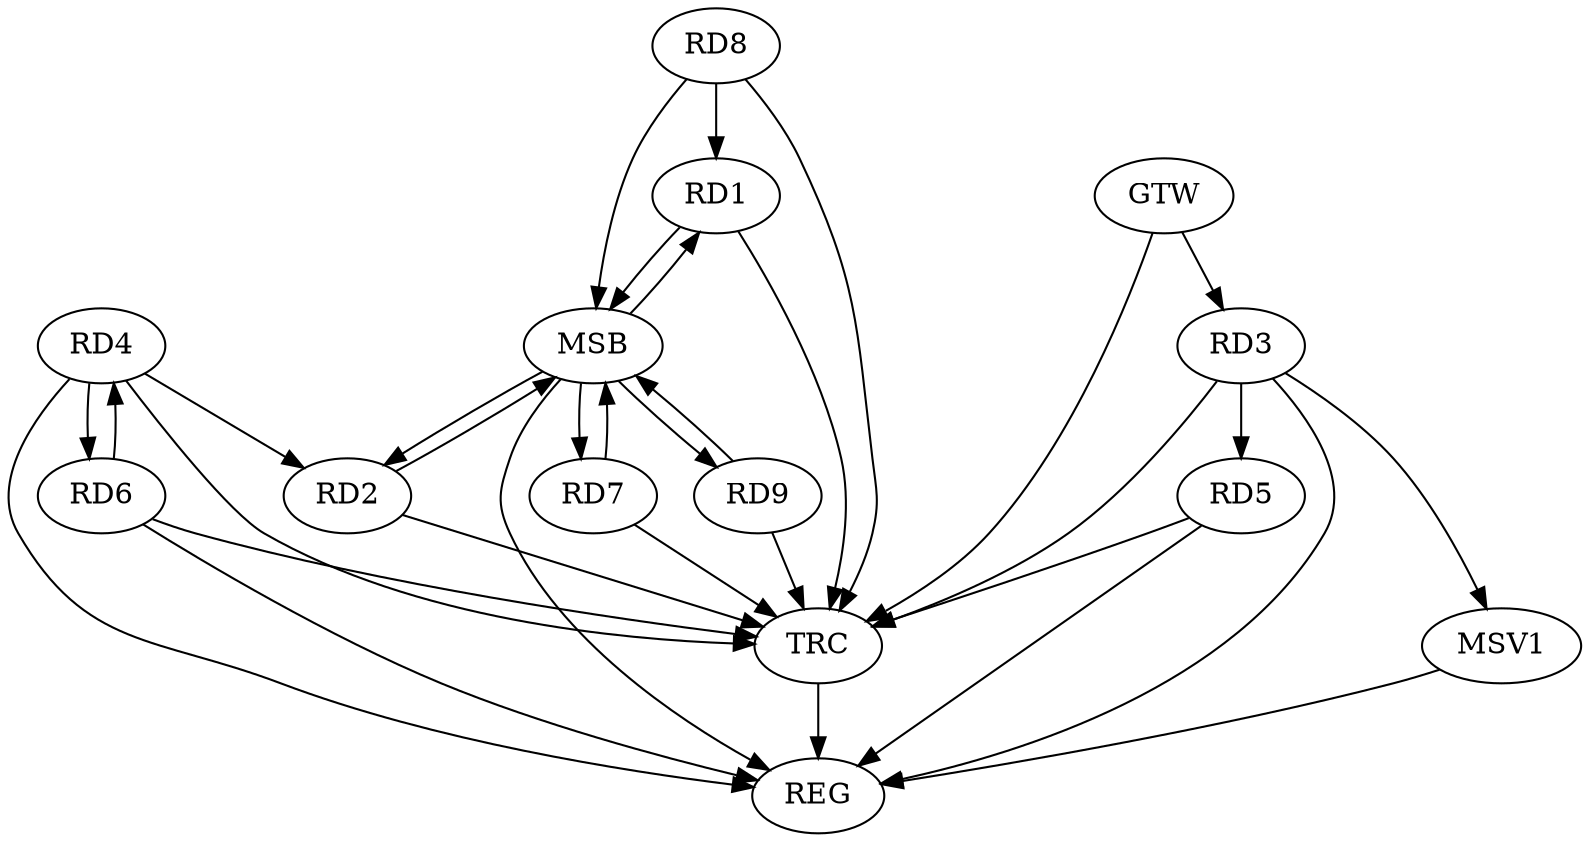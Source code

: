 strict digraph G {
  RD1 [ label="RD1" ];
  RD2 [ label="RD2" ];
  RD3 [ label="RD3" ];
  RD4 [ label="RD4" ];
  RD5 [ label="RD5" ];
  RD6 [ label="RD6" ];
  RD7 [ label="RD7" ];
  RD8 [ label="RD8" ];
  RD9 [ label="RD9" ];
  GTW [ label="GTW" ];
  REG [ label="REG" ];
  MSB [ label="MSB" ];
  TRC [ label="TRC" ];
  MSV1 [ label="MSV1" ];
  RD4 -> RD2;
  RD3 -> RD5;
  RD4 -> RD6;
  RD6 -> RD4;
  GTW -> RD3;
  RD3 -> REG;
  RD4 -> REG;
  RD5 -> REG;
  RD6 -> REG;
  RD1 -> MSB;
  MSB -> REG;
  RD2 -> MSB;
  MSB -> RD1;
  MSB -> RD9;
  RD7 -> MSB;
  MSB -> RD2;
  RD8 -> MSB;
  RD9 -> MSB;
  MSB -> RD7;
  RD1 -> TRC;
  RD2 -> TRC;
  RD3 -> TRC;
  RD4 -> TRC;
  RD5 -> TRC;
  RD6 -> TRC;
  RD7 -> TRC;
  RD8 -> TRC;
  RD9 -> TRC;
  GTW -> TRC;
  TRC -> REG;
  RD8 -> RD1;
  RD3 -> MSV1;
  MSV1 -> REG;
}
